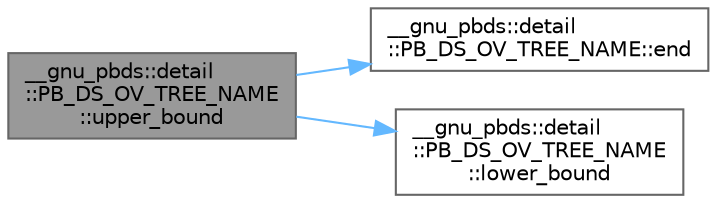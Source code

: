 digraph "__gnu_pbds::detail::PB_DS_OV_TREE_NAME::upper_bound"
{
 // LATEX_PDF_SIZE
  bgcolor="transparent";
  edge [fontname=Helvetica,fontsize=10,labelfontname=Helvetica,labelfontsize=10];
  node [fontname=Helvetica,fontsize=10,shape=box,height=0.2,width=0.4];
  rankdir="LR";
  Node1 [id="Node000001",label="__gnu_pbds::detail\l::PB_DS_OV_TREE_NAME\l::upper_bound",height=0.2,width=0.4,color="gray40", fillcolor="grey60", style="filled", fontcolor="black",tooltip=" "];
  Node1 -> Node2 [id="edge1_Node000001_Node000002",color="steelblue1",style="solid",tooltip=" "];
  Node2 [id="Node000002",label="__gnu_pbds::detail\l::PB_DS_OV_TREE_NAME::end",height=0.2,width=0.4,color="grey40", fillcolor="white", style="filled",URL="$class____gnu__pbds_1_1detail_1_1_p_b___d_s___o_v___t_r_e_e___n_a_m_e.html#a04022f58fcd067821e82c93df2deaf9b",tooltip=" "];
  Node1 -> Node3 [id="edge2_Node000001_Node000003",color="steelblue1",style="solid",tooltip=" "];
  Node3 [id="Node000003",label="__gnu_pbds::detail\l::PB_DS_OV_TREE_NAME\l::lower_bound",height=0.2,width=0.4,color="grey40", fillcolor="white", style="filled",URL="$class____gnu__pbds_1_1detail_1_1_p_b___d_s___o_v___t_r_e_e___n_a_m_e.html#a90d84c7b901b9d0780895cc6b695cbc5",tooltip=" "];
}
